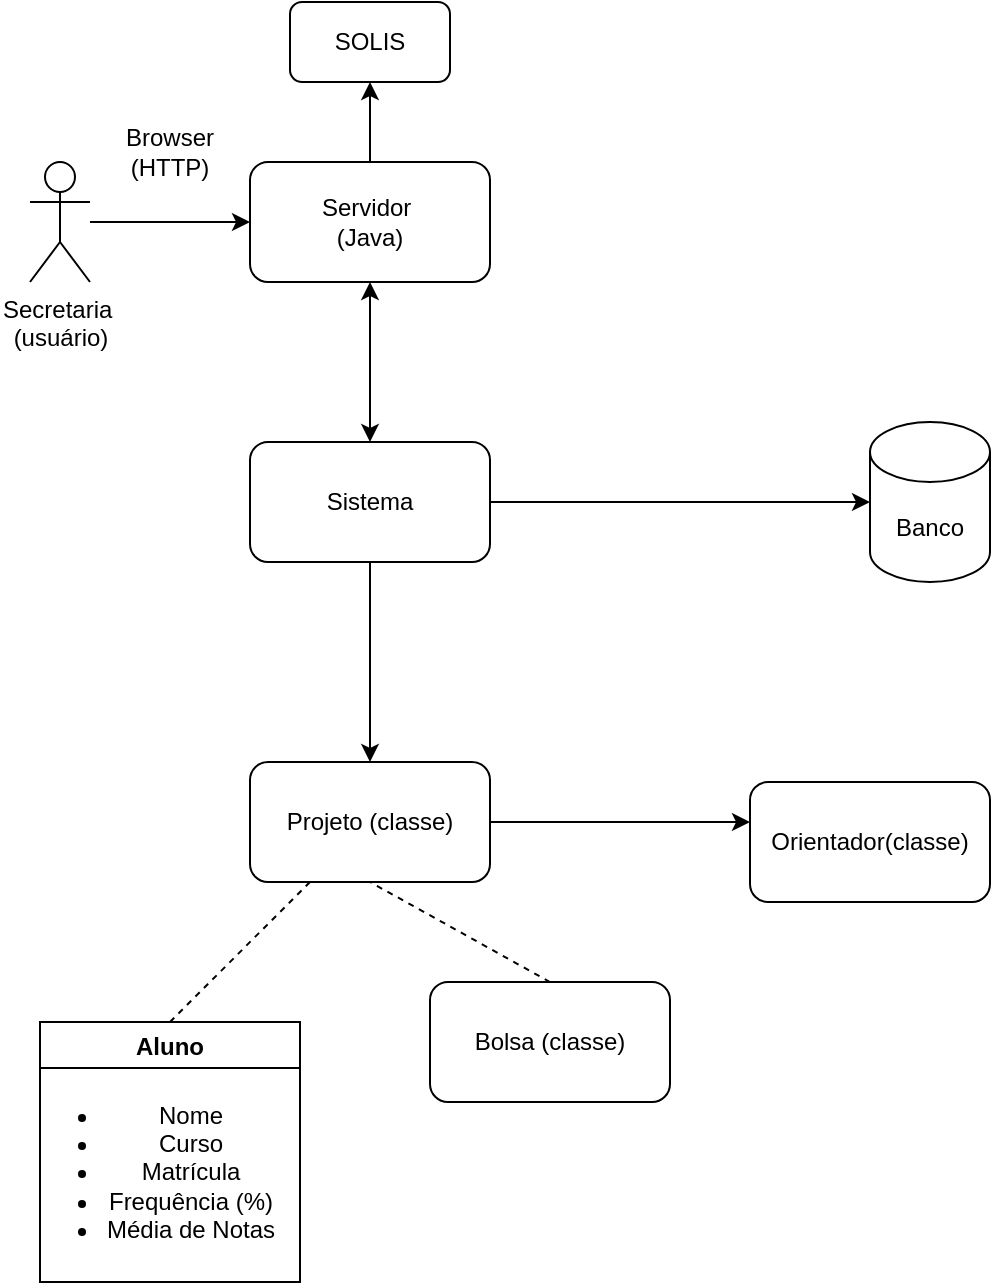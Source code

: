 <mxfile version="24.0.5" type="github">
  <diagram name="Página-1" id="eBi3r5bI5tWaVr12a482">
    <mxGraphModel dx="1195" dy="650" grid="1" gridSize="10" guides="1" tooltips="1" connect="1" arrows="1" fold="1" page="1" pageScale="1" pageWidth="827" pageHeight="1169" math="0" shadow="0">
      <root>
        <mxCell id="0" />
        <mxCell id="1" parent="0" />
        <mxCell id="FHCaqyUNSViAq4FHQDON-6" style="edgeStyle=orthogonalEdgeStyle;rounded=0;orthogonalLoop=1;jettySize=auto;html=1;" edge="1" parent="1" source="FHCaqyUNSViAq4FHQDON-1">
          <mxGeometry relative="1" as="geometry">
            <mxPoint x="220" y="140" as="targetPoint" />
          </mxGeometry>
        </mxCell>
        <mxCell id="FHCaqyUNSViAq4FHQDON-1" value="Secretaria&amp;nbsp;&lt;div&gt;(usuário)&lt;/div&gt;" style="shape=umlActor;verticalLabelPosition=bottom;verticalAlign=top;html=1;outlineConnect=0;" vertex="1" parent="1">
          <mxGeometry x="110" y="110" width="30" height="60" as="geometry" />
        </mxCell>
        <mxCell id="FHCaqyUNSViAq4FHQDON-8" style="edgeStyle=orthogonalEdgeStyle;rounded=0;orthogonalLoop=1;jettySize=auto;html=1;exitX=1;exitY=0.5;exitDx=0;exitDy=0;entryX=0;entryY=0.5;entryDx=0;entryDy=0;entryPerimeter=0;" edge="1" parent="1" source="FHCaqyUNSViAq4FHQDON-12" target="FHCaqyUNSViAq4FHQDON-11">
          <mxGeometry relative="1" as="geometry">
            <mxPoint x="430" y="140" as="targetPoint" />
          </mxGeometry>
        </mxCell>
        <mxCell id="FHCaqyUNSViAq4FHQDON-10" value="" style="edgeStyle=orthogonalEdgeStyle;rounded=0;orthogonalLoop=1;jettySize=auto;html=1;" edge="1" parent="1" source="FHCaqyUNSViAq4FHQDON-2" target="FHCaqyUNSViAq4FHQDON-9">
          <mxGeometry relative="1" as="geometry" />
        </mxCell>
        <mxCell id="FHCaqyUNSViAq4FHQDON-2" value="Servidor&amp;nbsp;&lt;div&gt;(Java)&lt;/div&gt;" style="rounded=1;whiteSpace=wrap;html=1;" vertex="1" parent="1">
          <mxGeometry x="220" y="110" width="120" height="60" as="geometry" />
        </mxCell>
        <mxCell id="FHCaqyUNSViAq4FHQDON-7" value="Browser (HTTP)" style="text;html=1;align=center;verticalAlign=middle;whiteSpace=wrap;rounded=0;" vertex="1" parent="1">
          <mxGeometry x="150" y="90" width="60" height="30" as="geometry" />
        </mxCell>
        <mxCell id="FHCaqyUNSViAq4FHQDON-9" value="SOLIS" style="rounded=1;whiteSpace=wrap;html=1;" vertex="1" parent="1">
          <mxGeometry x="240" y="30" width="80" height="40" as="geometry" />
        </mxCell>
        <mxCell id="FHCaqyUNSViAq4FHQDON-11" value="Banco" style="shape=cylinder3;whiteSpace=wrap;html=1;boundedLbl=1;backgroundOutline=1;size=15;" vertex="1" parent="1">
          <mxGeometry x="530" y="240" width="60" height="80" as="geometry" />
        </mxCell>
        <mxCell id="FHCaqyUNSViAq4FHQDON-12" value="Sistema" style="rounded=1;whiteSpace=wrap;html=1;" vertex="1" parent="1">
          <mxGeometry x="220" y="250" width="120" height="60" as="geometry" />
        </mxCell>
        <mxCell id="FHCaqyUNSViAq4FHQDON-18" value="" style="endArrow=classic;html=1;rounded=0;exitX=0.5;exitY=1;exitDx=0;exitDy=0;entryX=0.5;entryY=0;entryDx=0;entryDy=0;" edge="1" parent="1" source="FHCaqyUNSViAq4FHQDON-12" target="FHCaqyUNSViAq4FHQDON-20">
          <mxGeometry width="50" height="50" relative="1" as="geometry">
            <mxPoint x="280" y="340" as="sourcePoint" />
            <mxPoint x="280" y="360" as="targetPoint" />
          </mxGeometry>
        </mxCell>
        <mxCell id="FHCaqyUNSViAq4FHQDON-19" value="" style="endArrow=classic;startArrow=classic;html=1;rounded=0;entryX=0.5;entryY=1;entryDx=0;entryDy=0;exitX=0.5;exitY=0;exitDx=0;exitDy=0;" edge="1" parent="1" source="FHCaqyUNSViAq4FHQDON-12" target="FHCaqyUNSViAq4FHQDON-2">
          <mxGeometry width="50" height="50" relative="1" as="geometry">
            <mxPoint x="270" y="240" as="sourcePoint" />
            <mxPoint x="320" y="190" as="targetPoint" />
          </mxGeometry>
        </mxCell>
        <mxCell id="FHCaqyUNSViAq4FHQDON-20" value="Projeto (classe)" style="rounded=1;whiteSpace=wrap;html=1;" vertex="1" parent="1">
          <mxGeometry x="220" y="410" width="120" height="60" as="geometry" />
        </mxCell>
        <mxCell id="FHCaqyUNSViAq4FHQDON-21" value="" style="endArrow=none;dashed=1;html=1;rounded=0;exitX=0.25;exitY=1;exitDx=0;exitDy=0;entryX=0.5;entryY=0;entryDx=0;entryDy=0;" edge="1" parent="1" source="FHCaqyUNSViAq4FHQDON-20" target="FHCaqyUNSViAq4FHQDON-28">
          <mxGeometry width="50" height="50" relative="1" as="geometry">
            <mxPoint x="140" y="490" as="sourcePoint" />
            <mxPoint x="230" y="520" as="targetPoint" />
            <Array as="points" />
          </mxGeometry>
        </mxCell>
        <mxCell id="FHCaqyUNSViAq4FHQDON-22" value="Bolsa (classe)" style="rounded=1;whiteSpace=wrap;html=1;" vertex="1" parent="1">
          <mxGeometry x="310" y="520" width="120" height="60" as="geometry" />
        </mxCell>
        <mxCell id="FHCaqyUNSViAq4FHQDON-23" value="" style="endArrow=none;dashed=1;html=1;rounded=0;entryX=0.5;entryY=1;entryDx=0;entryDy=0;exitX=0.5;exitY=0;exitDx=0;exitDy=0;" edge="1" parent="1" source="FHCaqyUNSViAq4FHQDON-22" target="FHCaqyUNSViAq4FHQDON-20">
          <mxGeometry width="50" height="50" relative="1" as="geometry">
            <mxPoint x="270" y="530" as="sourcePoint" />
            <mxPoint x="320" y="480" as="targetPoint" />
          </mxGeometry>
        </mxCell>
        <mxCell id="FHCaqyUNSViAq4FHQDON-25" value="" style="endArrow=classic;html=1;rounded=0;exitX=1;exitY=0.5;exitDx=0;exitDy=0;" edge="1" parent="1" source="FHCaqyUNSViAq4FHQDON-20">
          <mxGeometry width="50" height="50" relative="1" as="geometry">
            <mxPoint x="350" y="440" as="sourcePoint" />
            <mxPoint x="470" y="440" as="targetPoint" />
          </mxGeometry>
        </mxCell>
        <mxCell id="FHCaqyUNSViAq4FHQDON-27" value="Orientador(classe)" style="rounded=1;whiteSpace=wrap;html=1;" vertex="1" parent="1">
          <mxGeometry x="470" y="420" width="120" height="60" as="geometry" />
        </mxCell>
        <mxCell id="FHCaqyUNSViAq4FHQDON-28" value="Aluno" style="swimlane;" vertex="1" parent="1">
          <mxGeometry x="115" y="540" width="130" height="130" as="geometry" />
        </mxCell>
        <mxCell id="FHCaqyUNSViAq4FHQDON-29" value="&lt;ul&gt;&lt;li&gt;Nome&lt;/li&gt;&lt;li&gt;Curso&lt;/li&gt;&lt;li&gt;Matrícula&lt;/li&gt;&lt;li&gt;Frequência (%)&lt;/li&gt;&lt;li&gt;Média de Notas&lt;/li&gt;&lt;/ul&gt;" style="text;html=1;align=center;verticalAlign=middle;resizable=0;points=[];autosize=1;strokeColor=none;fillColor=none;" vertex="1" parent="FHCaqyUNSViAq4FHQDON-28">
          <mxGeometry x="-20" y="20" width="150" height="110" as="geometry" />
        </mxCell>
      </root>
    </mxGraphModel>
  </diagram>
</mxfile>
